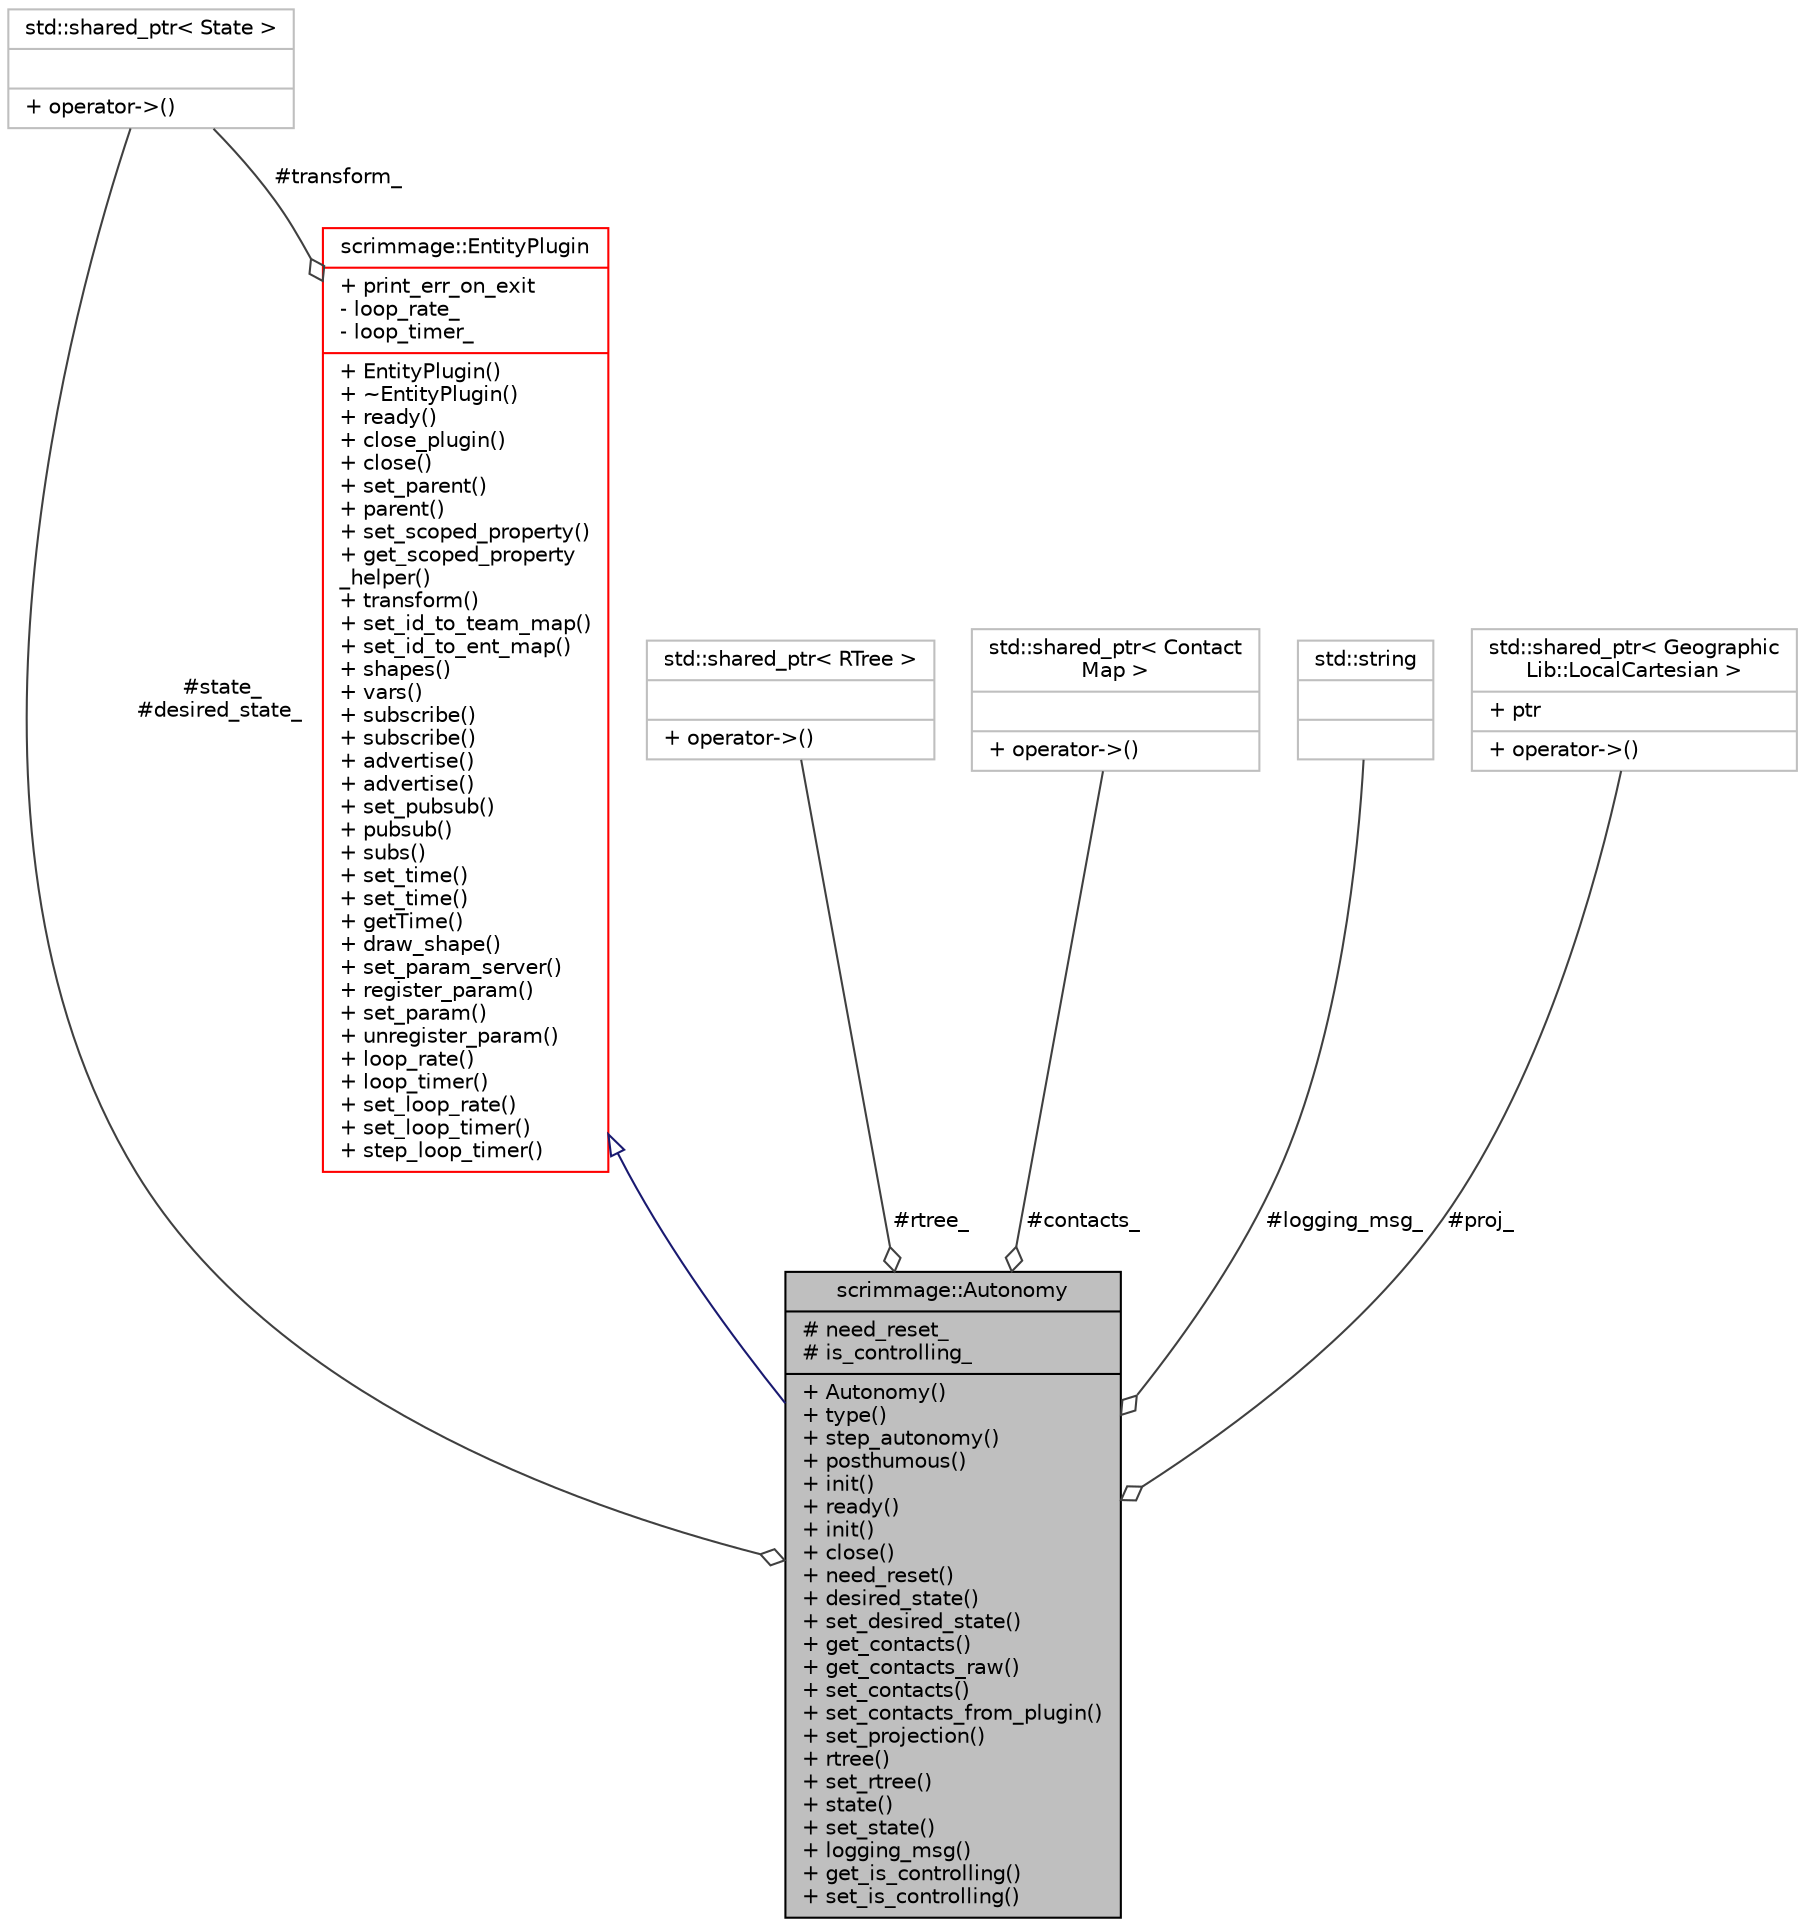 digraph "scrimmage::Autonomy"
{
 // LATEX_PDF_SIZE
  edge [fontname="Helvetica",fontsize="10",labelfontname="Helvetica",labelfontsize="10"];
  node [fontname="Helvetica",fontsize="10",shape=record];
  Node1 [label="{scrimmage::Autonomy\n|# need_reset_\l# is_controlling_\l|+ Autonomy()\l+ type()\l+ step_autonomy()\l+ posthumous()\l+ init()\l+ ready()\l+ init()\l+ close()\l+ need_reset()\l+ desired_state()\l+ set_desired_state()\l+ get_contacts()\l+ get_contacts_raw()\l+ set_contacts()\l+ set_contacts_from_plugin()\l+ set_projection()\l+ rtree()\l+ set_rtree()\l+ state()\l+ set_state()\l+ logging_msg()\l+ get_is_controlling()\l+ set_is_controlling()\l}",height=0.2,width=0.4,color="black", fillcolor="grey75", style="filled", fontcolor="black",tooltip=" "];
  Node2 -> Node1 [dir="back",color="midnightblue",fontsize="10",style="solid",arrowtail="onormal",fontname="Helvetica"];
  Node2 [label="{scrimmage::EntityPlugin\n|+ print_err_on_exit\l- loop_rate_\l- loop_timer_\l|+ EntityPlugin()\l+ ~EntityPlugin()\l+ ready()\l+ close_plugin()\l+ close()\l+ set_parent()\l+ parent()\l+ set_scoped_property()\l+ get_scoped_property\l_helper()\l+ transform()\l+ set_id_to_team_map()\l+ set_id_to_ent_map()\l+ shapes()\l+ vars()\l+ subscribe()\l+ subscribe()\l+ advertise()\l+ advertise()\l+ set_pubsub()\l+ pubsub()\l+ subs()\l+ set_time()\l+ set_time()\l+ getTime()\l+ draw_shape()\l+ set_param_server()\l+ register_param()\l+ set_param()\l+ unregister_param()\l+ loop_rate()\l+ loop_timer()\l+ set_loop_rate()\l+ set_loop_timer()\l+ step_loop_timer()\l}",height=0.2,width=0.4,color="red", fillcolor="white", style="filled",URL="$classscrimmage_1_1EntityPlugin.html",tooltip=" "];
  Node29 -> Node2 [color="grey25",fontsize="10",style="solid",label=" #transform_" ,arrowhead="odiamond",fontname="Helvetica"];
  Node29 [label="{std::shared_ptr\< State \>\n||+ operator-\>()\l}",height=0.2,width=0.4,color="grey75", fillcolor="white", style="filled",tooltip=" "];
  Node36 -> Node1 [color="grey25",fontsize="10",style="solid",label=" #rtree_" ,arrowhead="odiamond",fontname="Helvetica"];
  Node36 [label="{std::shared_ptr\< RTree \>\n||+ operator-\>()\l}",height=0.2,width=0.4,color="grey75", fillcolor="white", style="filled",tooltip=" "];
  Node56 -> Node1 [color="grey25",fontsize="10",style="solid",label=" #contacts_" ,arrowhead="odiamond",fontname="Helvetica"];
  Node56 [label="{std::shared_ptr\< Contact\lMap \>\n||+ operator-\>()\l}",height=0.2,width=0.4,color="grey75", fillcolor="white", style="filled",tooltip=" "];
  Node5 -> Node1 [color="grey25",fontsize="10",style="solid",label=" #logging_msg_" ,arrowhead="odiamond",fontname="Helvetica"];
  Node5 [label="{std::string\n||}",height=0.2,width=0.4,color="grey75", fillcolor="white", style="filled",tooltip="STL class."];
  Node29 -> Node1 [color="grey25",fontsize="10",style="solid",label=" #state_\n#desired_state_" ,arrowhead="odiamond",fontname="Helvetica"];
  Node75 -> Node1 [color="grey25",fontsize="10",style="solid",label=" #proj_" ,arrowhead="odiamond",fontname="Helvetica"];
  Node75 [label="{std::shared_ptr\< Geographic\lLib::LocalCartesian \>\n|+ ptr\l|+ operator-\>()\l}",height=0.2,width=0.4,color="grey75", fillcolor="white", style="filled",tooltip=" "];
}
